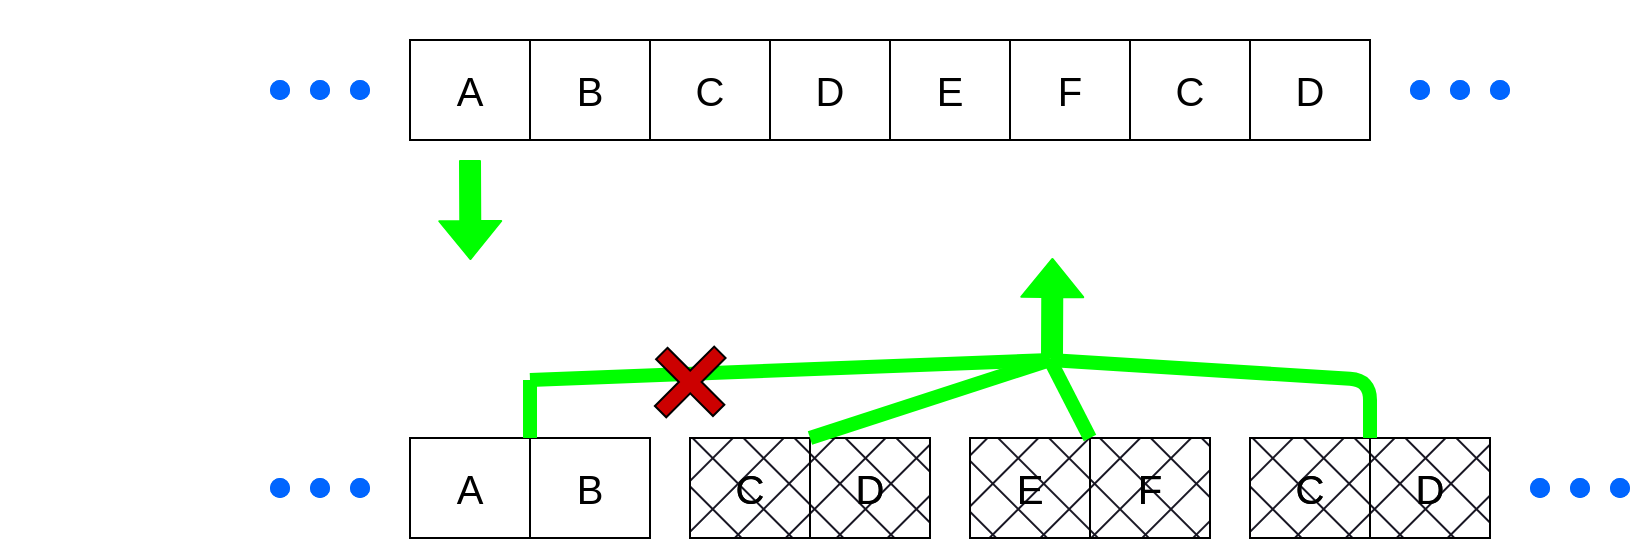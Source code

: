 <mxfile>
    <diagram id="LqdmTyrMARRoVk2-njNa" name="Page-1">
        <mxGraphModel dx="954" dy="592" grid="1" gridSize="10" guides="1" tooltips="1" connect="1" arrows="1" fold="1" page="1" pageScale="1" pageWidth="1100" pageHeight="850" background="none" math="1" shadow="0">
            <root>
                <mxCell id="0"/>
                <mxCell id="1" parent="0"/>
                <mxCell id="16" value="" style="shape=table;startSize=0;container=1;collapsible=0;childLayout=tableLayout;fillColor=#FFFFFF;gradientColor=none;fontColor=#000000;strokeColor=#000000;fontSize=20;" parent="1" vertex="1">
                    <mxGeometry x="260" y="469" width="120" height="50" as="geometry"/>
                </mxCell>
                <mxCell id="17" value="" style="shape=tableRow;horizontal=0;startSize=0;swimlaneHead=0;swimlaneBody=0;top=0;left=0;bottom=0;right=0;collapsible=0;dropTarget=0;fillColor=none;points=[[0,0.5],[1,0.5]];portConstraint=eastwest;fontColor=#000000;fontSize=20;" parent="16" vertex="1">
                    <mxGeometry width="120" height="50" as="geometry"/>
                </mxCell>
                <mxCell id="18" value="A" style="shape=partialRectangle;html=1;whiteSpace=wrap;connectable=0;overflow=hidden;fillColor=none;top=0;left=0;bottom=0;right=0;pointerEvents=1;fontColor=#000000;fontSize=20;" parent="17" vertex="1">
                    <mxGeometry width="60" height="50" as="geometry">
                        <mxRectangle width="60" height="50" as="alternateBounds"/>
                    </mxGeometry>
                </mxCell>
                <mxCell id="19" value="B" style="shape=partialRectangle;html=1;whiteSpace=wrap;connectable=0;overflow=hidden;fillColor=none;top=0;left=0;bottom=0;right=0;pointerEvents=1;fontColor=#000000;fontSize=20;" parent="17" vertex="1">
                    <mxGeometry x="60" width="60" height="50" as="geometry">
                        <mxRectangle width="60" height="50" as="alternateBounds"/>
                    </mxGeometry>
                </mxCell>
                <mxCell id="20" value="" style="shape=table;startSize=0;container=1;collapsible=0;childLayout=tableLayout;fillColor=#FFFFFF;gradientColor=none;fontColor=#000000;strokeColor=#000000;fontSize=20;" parent="1" vertex="1">
                    <mxGeometry x="400" y="469" width="120" height="50" as="geometry"/>
                </mxCell>
                <mxCell id="21" value="" style="shape=tableRow;horizontal=0;startSize=0;swimlaneHead=0;swimlaneBody=0;top=0;left=0;bottom=0;right=0;collapsible=0;dropTarget=0;fillColor=none;points=[[0,0.5],[1,0.5]];portConstraint=eastwest;fontColor=#000000;fontSize=20;" parent="20" vertex="1">
                    <mxGeometry width="120" height="50" as="geometry"/>
                </mxCell>
                <mxCell id="22" value="C" style="shape=partialRectangle;html=1;whiteSpace=wrap;connectable=0;overflow=hidden;fillColor=none;top=0;left=0;bottom=0;right=0;pointerEvents=1;fontColor=#000000;fontSize=20;" parent="21" vertex="1">
                    <mxGeometry width="60" height="50" as="geometry">
                        <mxRectangle width="60" height="50" as="alternateBounds"/>
                    </mxGeometry>
                </mxCell>
                <mxCell id="23" value="D" style="shape=partialRectangle;html=1;whiteSpace=wrap;connectable=0;overflow=hidden;fillColor=none;top=0;left=0;bottom=0;right=0;pointerEvents=1;fontColor=#000000;fontSize=20;" parent="21" vertex="1">
                    <mxGeometry x="60" width="60" height="50" as="geometry">
                        <mxRectangle width="60" height="50" as="alternateBounds"/>
                    </mxGeometry>
                </mxCell>
                <mxCell id="24" value="" style="shape=table;startSize=0;container=1;collapsible=0;childLayout=tableLayout;fillColor=#FFFFFF;gradientColor=none;fontColor=#000000;strokeColor=#000000;fontSize=20;" parent="1" vertex="1">
                    <mxGeometry x="540" y="469" width="120" height="50" as="geometry"/>
                </mxCell>
                <mxCell id="25" value="" style="shape=tableRow;horizontal=0;startSize=0;swimlaneHead=0;swimlaneBody=0;top=0;left=0;bottom=0;right=0;collapsible=0;dropTarget=0;fillColor=none;points=[[0,0.5],[1,0.5]];portConstraint=eastwest;fontColor=#000000;fontSize=20;" parent="24" vertex="1">
                    <mxGeometry width="120" height="50" as="geometry"/>
                </mxCell>
                <mxCell id="26" value="E" style="shape=partialRectangle;html=1;whiteSpace=wrap;connectable=0;overflow=hidden;fillColor=none;top=0;left=0;bottom=0;right=0;pointerEvents=1;fontColor=#000000;fontSize=20;" parent="25" vertex="1">
                    <mxGeometry width="60" height="50" as="geometry">
                        <mxRectangle width="60" height="50" as="alternateBounds"/>
                    </mxGeometry>
                </mxCell>
                <mxCell id="27" value="F" style="shape=partialRectangle;html=1;whiteSpace=wrap;connectable=0;overflow=hidden;fillColor=none;top=0;left=0;bottom=0;right=0;pointerEvents=1;fontColor=#000000;fontSize=20;" parent="25" vertex="1">
                    <mxGeometry x="60" width="60" height="50" as="geometry">
                        <mxRectangle width="60" height="50" as="alternateBounds"/>
                    </mxGeometry>
                </mxCell>
                <mxCell id="28" value="" style="shape=table;startSize=0;container=1;collapsible=0;childLayout=tableLayout;fillColor=#FFFFFF;gradientColor=none;fontColor=#000000;strokeColor=#000000;fontSize=20;" parent="1" vertex="1">
                    <mxGeometry x="680" y="469" width="120" height="50" as="geometry"/>
                </mxCell>
                <mxCell id="29" value="" style="shape=tableRow;horizontal=0;startSize=0;swimlaneHead=0;swimlaneBody=0;top=0;left=0;bottom=0;right=0;collapsible=0;dropTarget=0;fillColor=none;points=[[0,0.5],[1,0.5]];portConstraint=eastwest;fontColor=#000000;fontSize=20;" parent="28" vertex="1">
                    <mxGeometry width="120" height="50" as="geometry"/>
                </mxCell>
                <mxCell id="30" value="C" style="shape=partialRectangle;html=1;whiteSpace=wrap;connectable=0;overflow=hidden;fillColor=none;top=0;left=0;bottom=0;right=0;pointerEvents=1;fontColor=#000000;fontSize=20;" parent="29" vertex="1">
                    <mxGeometry width="60" height="50" as="geometry">
                        <mxRectangle width="60" height="50" as="alternateBounds"/>
                    </mxGeometry>
                </mxCell>
                <mxCell id="31" value="D" style="shape=partialRectangle;html=1;whiteSpace=wrap;connectable=0;overflow=hidden;fillColor=none;top=0;left=0;bottom=0;right=0;pointerEvents=1;fontColor=#000000;fontSize=20;" parent="29" vertex="1">
                    <mxGeometry x="60" width="60" height="50" as="geometry">
                        <mxRectangle width="60" height="50" as="alternateBounds"/>
                    </mxGeometry>
                </mxCell>
                <mxCell id="40" value="\(B_{init-2}:\)" style="text;html=1;strokeColor=none;fillColor=none;align=center;verticalAlign=middle;whiteSpace=wrap;rounded=0;fillStyle=cross-hatch;strokeWidth=4;fontSize=25;fontColor=#FFFFFF;" parent="1" vertex="1">
                    <mxGeometry x="90" y="280" width="60" height="30" as="geometry"/>
                </mxCell>
                <mxCell id="41" value="\(B_{init}:\)" style="text;html=1;strokeColor=none;fillColor=none;align=center;verticalAlign=middle;whiteSpace=wrap;rounded=0;fillStyle=cross-hatch;strokeWidth=4;fontSize=25;fontColor=#FFFFFF;" parent="1" vertex="1">
                    <mxGeometry x="80" y="479" width="60" height="30" as="geometry"/>
                </mxCell>
                <mxCell id="42" value="" style="shape=ellipse;fillColor=#0065FF;strokeColor=none;html=1;sketch=0;fontSize=20;fontColor=#000000;" parent="1" vertex="1">
                    <mxGeometry x="190" y="290" width="10" height="10" as="geometry"/>
                </mxCell>
                <mxCell id="43" value="" style="shape=ellipse;fillColor=#0065FF;strokeColor=none;html=1;sketch=0;fontSize=20;fontColor=#000000;" parent="1" vertex="1">
                    <mxGeometry x="210" y="290" width="10" height="10" as="geometry"/>
                </mxCell>
                <mxCell id="44" value="" style="shape=ellipse;fillColor=#0065FF;strokeColor=none;html=1;sketch=0;fontSize=20;fontColor=#000000;" parent="1" vertex="1">
                    <mxGeometry x="230" y="290" width="10" height="10" as="geometry"/>
                </mxCell>
                <mxCell id="48" value="" style="shape=ellipse;fillColor=#0065FF;strokeColor=none;html=1;sketch=0;fontSize=20;fontColor=#000000;" parent="1" vertex="1">
                    <mxGeometry x="760" y="290" width="10" height="10" as="geometry"/>
                </mxCell>
                <mxCell id="49" value="" style="shape=ellipse;fillColor=#0065FF;strokeColor=none;html=1;sketch=0;fontSize=20;fontColor=#000000;" parent="1" vertex="1">
                    <mxGeometry x="780" y="290" width="10" height="10" as="geometry"/>
                </mxCell>
                <mxCell id="50" value="" style="shape=ellipse;fillColor=#0065FF;strokeColor=none;html=1;sketch=0;fontSize=20;fontColor=#000000;" parent="1" vertex="1">
                    <mxGeometry x="800" y="290" width="10" height="10" as="geometry"/>
                </mxCell>
                <mxCell id="51" value="" style="shape=ellipse;fillColor=#0065FF;strokeColor=none;html=1;sketch=0;fontSize=20;fontColor=#000000;" parent="1" vertex="1">
                    <mxGeometry x="190" y="489" width="10" height="10" as="geometry"/>
                </mxCell>
                <mxCell id="52" value="" style="shape=ellipse;fillColor=#0065FF;strokeColor=none;html=1;sketch=0;fontSize=20;fontColor=#000000;" parent="1" vertex="1">
                    <mxGeometry x="210" y="489" width="10" height="10" as="geometry"/>
                </mxCell>
                <mxCell id="53" value="" style="shape=ellipse;fillColor=#0065FF;strokeColor=none;html=1;sketch=0;fontSize=20;fontColor=#000000;" parent="1" vertex="1">
                    <mxGeometry x="230" y="489" width="10" height="10" as="geometry"/>
                </mxCell>
                <mxCell id="54" value="" style="shape=ellipse;fillColor=#0065FF;strokeColor=none;html=1;sketch=0;fontSize=20;fontColor=#000000;" parent="1" vertex="1">
                    <mxGeometry x="820" y="489" width="10" height="10" as="geometry"/>
                </mxCell>
                <mxCell id="55" value="" style="shape=ellipse;fillColor=#0065FF;strokeColor=none;html=1;sketch=0;fontSize=20;fontColor=#000000;" parent="1" vertex="1">
                    <mxGeometry x="840" y="489" width="10" height="10" as="geometry"/>
                </mxCell>
                <mxCell id="56" value="" style="shape=ellipse;fillColor=#0065FF;strokeColor=none;html=1;sketch=0;fontSize=20;fontColor=#000000;" parent="1" vertex="1">
                    <mxGeometry x="860" y="489" width="10" height="10" as="geometry"/>
                </mxCell>
                <mxCell id="67" value="" style="shape=table;startSize=0;container=1;collapsible=0;childLayout=tableLayout;fillColor=#FFFFFF;gradientColor=none;fontColor=#000000;strokeColor=#000000;fontSize=20;fillStyle=auto;" parent="1" vertex="1">
                    <mxGeometry x="260" y="469" width="120" height="50" as="geometry"/>
                </mxCell>
                <mxCell id="68" value="" style="shape=tableRow;horizontal=0;startSize=0;swimlaneHead=0;swimlaneBody=0;top=0;left=0;bottom=0;right=0;collapsible=0;dropTarget=0;fillColor=none;points=[[0,0.5],[1,0.5]];portConstraint=eastwest;fontColor=#000000;fontSize=20;" parent="67" vertex="1">
                    <mxGeometry width="120" height="50" as="geometry"/>
                </mxCell>
                <mxCell id="69" value="A" style="shape=partialRectangle;html=1;whiteSpace=wrap;connectable=0;overflow=hidden;fillColor=none;top=0;left=0;bottom=0;right=0;pointerEvents=1;fontColor=#000000;fontSize=20;" parent="68" vertex="1">
                    <mxGeometry width="60" height="50" as="geometry">
                        <mxRectangle width="60" height="50" as="alternateBounds"/>
                    </mxGeometry>
                </mxCell>
                <mxCell id="70" value="B" style="shape=partialRectangle;html=1;whiteSpace=wrap;connectable=0;overflow=hidden;fillColor=none;top=0;left=0;bottom=0;right=0;pointerEvents=1;fontColor=#000000;fontSize=20;" parent="68" vertex="1">
                    <mxGeometry x="60" width="60" height="50" as="geometry">
                        <mxRectangle width="60" height="50" as="alternateBounds"/>
                    </mxGeometry>
                </mxCell>
                <mxCell id="71" value="" style="shape=table;startSize=0;container=1;collapsible=0;childLayout=tableLayout;fillColor=#191724;gradientColor=none;fontColor=#000000;strokeColor=#000000;fontSize=20;fillStyle=cross-hatch;" parent="1" vertex="1">
                    <mxGeometry x="400" y="469" width="120" height="50" as="geometry"/>
                </mxCell>
                <mxCell id="72" value="" style="shape=tableRow;horizontal=0;startSize=0;swimlaneHead=0;swimlaneBody=0;top=0;left=0;bottom=0;right=0;collapsible=0;dropTarget=0;fillColor=none;points=[[0,0.5],[1,0.5]];portConstraint=eastwest;fontColor=#000000;fontSize=20;" parent="71" vertex="1">
                    <mxGeometry width="120" height="50" as="geometry"/>
                </mxCell>
                <mxCell id="73" value="C" style="shape=partialRectangle;html=1;whiteSpace=wrap;connectable=0;overflow=hidden;fillColor=none;top=0;left=0;bottom=0;right=0;pointerEvents=1;fontColor=#000000;fontSize=20;" parent="72" vertex="1">
                    <mxGeometry width="60" height="50" as="geometry">
                        <mxRectangle width="60" height="50" as="alternateBounds"/>
                    </mxGeometry>
                </mxCell>
                <mxCell id="74" value="D" style="shape=partialRectangle;html=1;whiteSpace=wrap;connectable=0;overflow=hidden;fillColor=none;top=0;left=0;bottom=0;right=0;pointerEvents=1;fontColor=#000000;fontSize=20;" parent="72" vertex="1">
                    <mxGeometry x="60" width="60" height="50" as="geometry">
                        <mxRectangle width="60" height="50" as="alternateBounds"/>
                    </mxGeometry>
                </mxCell>
                <mxCell id="75" value="" style="shape=table;startSize=0;container=1;collapsible=0;childLayout=tableLayout;fillColor=#191724;gradientColor=none;fontColor=#000000;strokeColor=#000000;fontSize=20;fillStyle=cross-hatch;" parent="1" vertex="1">
                    <mxGeometry x="540" y="469" width="120" height="50" as="geometry"/>
                </mxCell>
                <mxCell id="76" value="" style="shape=tableRow;horizontal=0;startSize=0;swimlaneHead=0;swimlaneBody=0;top=0;left=0;bottom=0;right=0;collapsible=0;dropTarget=0;fillColor=none;points=[[0,0.5],[1,0.5]];portConstraint=eastwest;fontColor=#000000;fontSize=20;" parent="75" vertex="1">
                    <mxGeometry width="120" height="50" as="geometry"/>
                </mxCell>
                <mxCell id="77" value="E" style="shape=partialRectangle;html=1;whiteSpace=wrap;connectable=0;overflow=hidden;fillColor=none;top=0;left=0;bottom=0;right=0;pointerEvents=1;fontColor=#000000;fontSize=20;" parent="76" vertex="1">
                    <mxGeometry width="60" height="50" as="geometry">
                        <mxRectangle width="60" height="50" as="alternateBounds"/>
                    </mxGeometry>
                </mxCell>
                <mxCell id="78" value="F" style="shape=partialRectangle;html=1;whiteSpace=wrap;connectable=0;overflow=hidden;fillColor=none;top=0;left=0;bottom=0;right=0;pointerEvents=1;fontColor=#000000;fontSize=20;" parent="76" vertex="1">
                    <mxGeometry x="60" width="60" height="50" as="geometry">
                        <mxRectangle width="60" height="50" as="alternateBounds"/>
                    </mxGeometry>
                </mxCell>
                <mxCell id="79" value="" style="shape=table;startSize=0;container=1;collapsible=0;childLayout=tableLayout;fillColor=#191724;gradientColor=none;fontColor=#000000;strokeColor=#000000;fontSize=20;fillStyle=cross-hatch;" parent="1" vertex="1">
                    <mxGeometry x="680" y="469" width="120" height="50" as="geometry"/>
                </mxCell>
                <mxCell id="80" value="" style="shape=tableRow;horizontal=0;startSize=0;swimlaneHead=0;swimlaneBody=0;top=0;left=0;bottom=0;right=0;collapsible=0;dropTarget=0;fillColor=none;points=[[0,0.5],[1,0.5]];portConstraint=eastwest;fontColor=#000000;fontSize=20;" parent="79" vertex="1">
                    <mxGeometry width="120" height="50" as="geometry"/>
                </mxCell>
                <mxCell id="81" value="C" style="shape=partialRectangle;html=1;whiteSpace=wrap;connectable=0;overflow=hidden;fillColor=none;top=0;left=0;bottom=0;right=0;pointerEvents=1;fontColor=#000000;fontSize=20;" parent="80" vertex="1">
                    <mxGeometry width="60" height="50" as="geometry">
                        <mxRectangle width="60" height="50" as="alternateBounds"/>
                    </mxGeometry>
                </mxCell>
                <mxCell id="82" value="D" style="shape=partialRectangle;html=1;whiteSpace=wrap;connectable=0;overflow=hidden;fillColor=none;top=0;left=0;bottom=0;right=0;pointerEvents=1;fontColor=#000000;fontSize=20;" parent="80" vertex="1">
                    <mxGeometry x="60" width="60" height="50" as="geometry">
                        <mxRectangle width="60" height="50" as="alternateBounds"/>
                    </mxGeometry>
                </mxCell>
                <mxCell id="83" value="\(B_{init-2}:\)" style="text;html=1;strokeColor=none;fillColor=none;align=center;verticalAlign=middle;whiteSpace=wrap;rounded=0;fillStyle=cross-hatch;strokeWidth=4;fontSize=25;fontColor=#FFFFFF;" parent="1" vertex="1">
                    <mxGeometry x="90" y="280" width="60" height="30" as="geometry"/>
                </mxCell>
                <mxCell id="84" value="\(B_{init}:\)" style="text;html=1;strokeColor=none;fillColor=none;align=center;verticalAlign=middle;whiteSpace=wrap;rounded=0;fillStyle=cross-hatch;strokeWidth=4;fontSize=25;fontColor=#FFFFFF;" parent="1" vertex="1">
                    <mxGeometry x="80" y="479" width="60" height="30" as="geometry"/>
                </mxCell>
                <mxCell id="85" value="" style="shape=ellipse;fillColor=#0065FF;strokeColor=none;html=1;sketch=0;fontSize=20;fontColor=#000000;" parent="1" vertex="1">
                    <mxGeometry x="190" y="290" width="10" height="10" as="geometry"/>
                </mxCell>
                <mxCell id="86" value="" style="shape=ellipse;fillColor=#0065FF;strokeColor=none;html=1;sketch=0;fontSize=20;fontColor=#000000;" parent="1" vertex="1">
                    <mxGeometry x="210" y="290" width="10" height="10" as="geometry"/>
                </mxCell>
                <mxCell id="87" value="" style="shape=ellipse;fillColor=#0065FF;strokeColor=none;html=1;sketch=0;fontSize=20;fontColor=#000000;" parent="1" vertex="1">
                    <mxGeometry x="230" y="290" width="10" height="10" as="geometry"/>
                </mxCell>
                <mxCell id="88" value="" style="shape=ellipse;fillColor=#0065FF;strokeColor=none;html=1;sketch=0;fontSize=20;fontColor=#000000;" parent="1" vertex="1">
                    <mxGeometry x="760" y="290" width="10" height="10" as="geometry"/>
                </mxCell>
                <mxCell id="89" value="" style="shape=ellipse;fillColor=#0065FF;strokeColor=none;html=1;sketch=0;fontSize=20;fontColor=#000000;" parent="1" vertex="1">
                    <mxGeometry x="780" y="290" width="10" height="10" as="geometry"/>
                </mxCell>
                <mxCell id="90" value="" style="shape=ellipse;fillColor=#0065FF;strokeColor=none;html=1;sketch=0;fontSize=20;fontColor=#000000;" parent="1" vertex="1">
                    <mxGeometry x="800" y="290" width="10" height="10" as="geometry"/>
                </mxCell>
                <mxCell id="91" value="" style="shape=ellipse;fillColor=#0065FF;strokeColor=none;html=1;sketch=0;fontSize=20;fontColor=#000000;" parent="1" vertex="1">
                    <mxGeometry x="190" y="489" width="10" height="10" as="geometry"/>
                </mxCell>
                <mxCell id="92" value="" style="shape=ellipse;fillColor=#0065FF;strokeColor=none;html=1;sketch=0;fontSize=20;fontColor=#000000;" parent="1" vertex="1">
                    <mxGeometry x="210" y="489" width="10" height="10" as="geometry"/>
                </mxCell>
                <mxCell id="93" value="" style="shape=ellipse;fillColor=#0065FF;strokeColor=none;html=1;sketch=0;fontSize=20;fontColor=#000000;" parent="1" vertex="1">
                    <mxGeometry x="230" y="489" width="10" height="10" as="geometry"/>
                </mxCell>
                <mxCell id="94" value="" style="shape=ellipse;fillColor=#0065FF;strokeColor=none;html=1;sketch=0;fontSize=20;fontColor=#000000;" parent="1" vertex="1">
                    <mxGeometry x="820" y="489" width="10" height="10" as="geometry"/>
                </mxCell>
                <mxCell id="95" value="" style="shape=ellipse;fillColor=#0065FF;strokeColor=none;html=1;sketch=0;fontSize=20;fontColor=#000000;" parent="1" vertex="1">
                    <mxGeometry x="840" y="489" width="10" height="10" as="geometry"/>
                </mxCell>
                <mxCell id="96" value="" style="shape=ellipse;fillColor=#0065FF;strokeColor=none;html=1;sketch=0;fontSize=20;fontColor=#000000;" parent="1" vertex="1">
                    <mxGeometry x="860" y="489" width="10" height="10" as="geometry"/>
                </mxCell>
                <mxCell id="97" value="&lt;font style=&quot;font-size: 28px;&quot;&gt;\(\notin B_{init-2}^{marked}\)&amp;nbsp; &amp;nbsp; &amp;nbsp; \(\Longleftarrow\)&amp;nbsp; &amp;nbsp; &amp;nbsp; \(\notin B_{init}^{marked}\)&lt;/font&gt;" style="text;html=1;strokeColor=none;fillColor=none;align=center;verticalAlign=middle;whiteSpace=wrap;rounded=0;fillStyle=cross-hatch;fontSize=28;fontColor=#FFFFFF;" parent="1" vertex="1">
                    <mxGeometry x="260" y="360" width="530" height="30" as="geometry"/>
                </mxCell>
                <mxCell id="98" value="" style="shape=flexArrow;endArrow=classic;html=1;fontSize=28;entryX=0.057;entryY=0.667;entryDx=0;entryDy=0;entryPerimeter=0;strokeColor=#00FF00;fillColor=#00FF00;" parent="1" target="97" edge="1">
                    <mxGeometry width="50" height="50" relative="1" as="geometry">
                        <mxPoint x="290" y="330" as="sourcePoint"/>
                        <mxPoint x="306" y="340" as="targetPoint"/>
                    </mxGeometry>
                </mxCell>
                <mxCell id="99" value="" style="shape=flexArrow;endArrow=classic;html=1;fontSize=28;entryX=0.057;entryY=0.667;entryDx=0;entryDy=0;entryPerimeter=0;strokeColor=#00FF00;fillColor=#00FF00;" parent="1" edge="1">
                    <mxGeometry width="50" height="50" relative="1" as="geometry">
                        <mxPoint x="581" y="429.01" as="sourcePoint"/>
                        <mxPoint x="581.21" y="379" as="targetPoint"/>
                    </mxGeometry>
                </mxCell>
                <mxCell id="100" value="" style="endArrow=none;html=1;strokeColor=#00FF00;fontSize=28;fillColor=#00FF00;strokeWidth=7;startArrow=none;" parent="1" edge="1">
                    <mxGeometry width="50" height="50" relative="1" as="geometry">
                        <mxPoint x="320" y="440" as="sourcePoint"/>
                        <mxPoint x="580" y="430" as="targetPoint"/>
                        <Array as="points">
                            <mxPoint x="320" y="440"/>
                        </Array>
                    </mxGeometry>
                </mxCell>
                <mxCell id="101" value="" style="endArrow=none;html=1;strokeColor=#00FF00;strokeWidth=7;fontSize=28;fillColor=#00FF00;" parent="1" edge="1">
                    <mxGeometry width="50" height="50" relative="1" as="geometry">
                        <mxPoint x="460" y="469" as="sourcePoint"/>
                        <mxPoint x="580" y="430" as="targetPoint"/>
                    </mxGeometry>
                </mxCell>
                <mxCell id="102" value="" style="endArrow=none;html=1;strokeColor=#00FF00;strokeWidth=7;fontSize=28;fillColor=#00FF00;" parent="1" edge="1">
                    <mxGeometry width="50" height="50" relative="1" as="geometry">
                        <mxPoint x="740" y="469" as="sourcePoint"/>
                        <mxPoint x="580" y="430" as="targetPoint"/>
                        <Array as="points">
                            <mxPoint x="740" y="440"/>
                        </Array>
                    </mxGeometry>
                </mxCell>
                <mxCell id="104" value="" style="endArrow=none;html=1;strokeColor=#00FF00;strokeWidth=7;fontSize=28;fillColor=#00FF00;" parent="1" edge="1">
                    <mxGeometry width="50" height="50" relative="1" as="geometry">
                        <mxPoint x="600" y="469" as="sourcePoint"/>
                        <mxPoint x="580" y="430" as="targetPoint"/>
                    </mxGeometry>
                </mxCell>
                <mxCell id="107" value="" style="endArrow=none;html=1;strokeColor=#00FF00;fontSize=28;fillColor=#00FF00;strokeWidth=7;" edge="1" parent="1">
                    <mxGeometry width="50" height="50" relative="1" as="geometry">
                        <mxPoint x="320" y="469" as="sourcePoint"/>
                        <mxPoint x="320" y="440" as="targetPoint"/>
                        <Array as="points"/>
                    </mxGeometry>
                </mxCell>
                <mxCell id="105" value="" style="shape=cross;whiteSpace=wrap;html=1;rotation=45;fillColor=#CC0000;" vertex="1" parent="1">
                    <mxGeometry x="380" y="420" width="40.22" height="41.95" as="geometry"/>
                </mxCell>
                <mxCell id="108" value="" style="shape=table;startSize=0;container=1;collapsible=0;childLayout=tableLayout;fillColor=#FFFFFF;gradientColor=none;fontColor=#000000;strokeColor=#000000;fontSize=20;" vertex="1" parent="1">
                    <mxGeometry x="260" y="270" width="480" height="50" as="geometry"/>
                </mxCell>
                <mxCell id="109" value="" style="shape=tableRow;horizontal=0;startSize=0;swimlaneHead=0;swimlaneBody=0;top=0;left=0;bottom=0;right=0;collapsible=0;dropTarget=0;fillColor=none;points=[[0,0.5],[1,0.5]];portConstraint=eastwest;fontColor=#000000;fontSize=20;" vertex="1" parent="108">
                    <mxGeometry width="480" height="50" as="geometry"/>
                </mxCell>
                <mxCell id="110" value="A" style="shape=partialRectangle;html=1;whiteSpace=wrap;connectable=0;overflow=hidden;fillColor=none;top=0;left=0;bottom=0;right=0;pointerEvents=1;fontColor=#000000;fontSize=20;" vertex="1" parent="109">
                    <mxGeometry width="60" height="50" as="geometry">
                        <mxRectangle width="60" height="50" as="alternateBounds"/>
                    </mxGeometry>
                </mxCell>
                <mxCell id="111" value="B" style="shape=partialRectangle;html=1;whiteSpace=wrap;connectable=0;overflow=hidden;fillColor=none;top=0;left=0;bottom=0;right=0;pointerEvents=1;fontColor=#000000;fontSize=20;" vertex="1" parent="109">
                    <mxGeometry x="60" width="60" height="50" as="geometry">
                        <mxRectangle width="60" height="50" as="alternateBounds"/>
                    </mxGeometry>
                </mxCell>
                <mxCell id="112" value="C" style="shape=partialRectangle;html=1;whiteSpace=wrap;connectable=0;overflow=hidden;fillColor=none;top=0;left=0;bottom=0;right=0;pointerEvents=1;fontColor=#000000;fontSize=20;strokeWidth=1;" vertex="1" parent="109">
                    <mxGeometry x="120" width="60" height="50" as="geometry">
                        <mxRectangle width="60" height="50" as="alternateBounds"/>
                    </mxGeometry>
                </mxCell>
                <mxCell id="113" value="D" style="shape=partialRectangle;html=1;whiteSpace=wrap;connectable=0;overflow=hidden;fillColor=none;top=0;left=0;bottom=0;right=0;pointerEvents=1;fontColor=#000000;fontSize=20;" vertex="1" parent="109">
                    <mxGeometry x="180" width="60" height="50" as="geometry">
                        <mxRectangle width="60" height="50" as="alternateBounds"/>
                    </mxGeometry>
                </mxCell>
                <mxCell id="114" value="E" style="shape=partialRectangle;html=1;whiteSpace=wrap;connectable=0;overflow=hidden;fillColor=none;top=0;left=0;bottom=0;right=0;pointerEvents=1;fontColor=#000000;fontSize=20;" vertex="1" parent="109">
                    <mxGeometry x="240" width="60" height="50" as="geometry">
                        <mxRectangle width="60" height="50" as="alternateBounds"/>
                    </mxGeometry>
                </mxCell>
                <mxCell id="115" value="F" style="shape=partialRectangle;html=1;whiteSpace=wrap;connectable=0;overflow=hidden;fillColor=none;top=0;left=0;bottom=0;right=0;pointerEvents=1;fontColor=#000000;fontSize=20;" vertex="1" parent="109">
                    <mxGeometry x="300" width="60" height="50" as="geometry">
                        <mxRectangle width="60" height="50" as="alternateBounds"/>
                    </mxGeometry>
                </mxCell>
                <mxCell id="116" value="C" style="shape=partialRectangle;html=1;whiteSpace=wrap;connectable=0;overflow=hidden;fillColor=none;top=0;left=0;bottom=0;right=0;pointerEvents=1;fontColor=#000000;fontSize=20;" vertex="1" parent="109">
                    <mxGeometry x="360" width="60" height="50" as="geometry">
                        <mxRectangle width="60" height="50" as="alternateBounds"/>
                    </mxGeometry>
                </mxCell>
                <mxCell id="117" value="D" style="shape=partialRectangle;html=1;whiteSpace=wrap;connectable=0;overflow=hidden;fillColor=none;top=0;left=0;bottom=0;right=0;pointerEvents=1;fontColor=#000000;fontSize=20;" vertex="1" parent="109">
                    <mxGeometry x="420" width="60" height="50" as="geometry">
                        <mxRectangle width="60" height="50" as="alternateBounds"/>
                    </mxGeometry>
                </mxCell>
            </root>
        </mxGraphModel>
    </diagram>
</mxfile>
